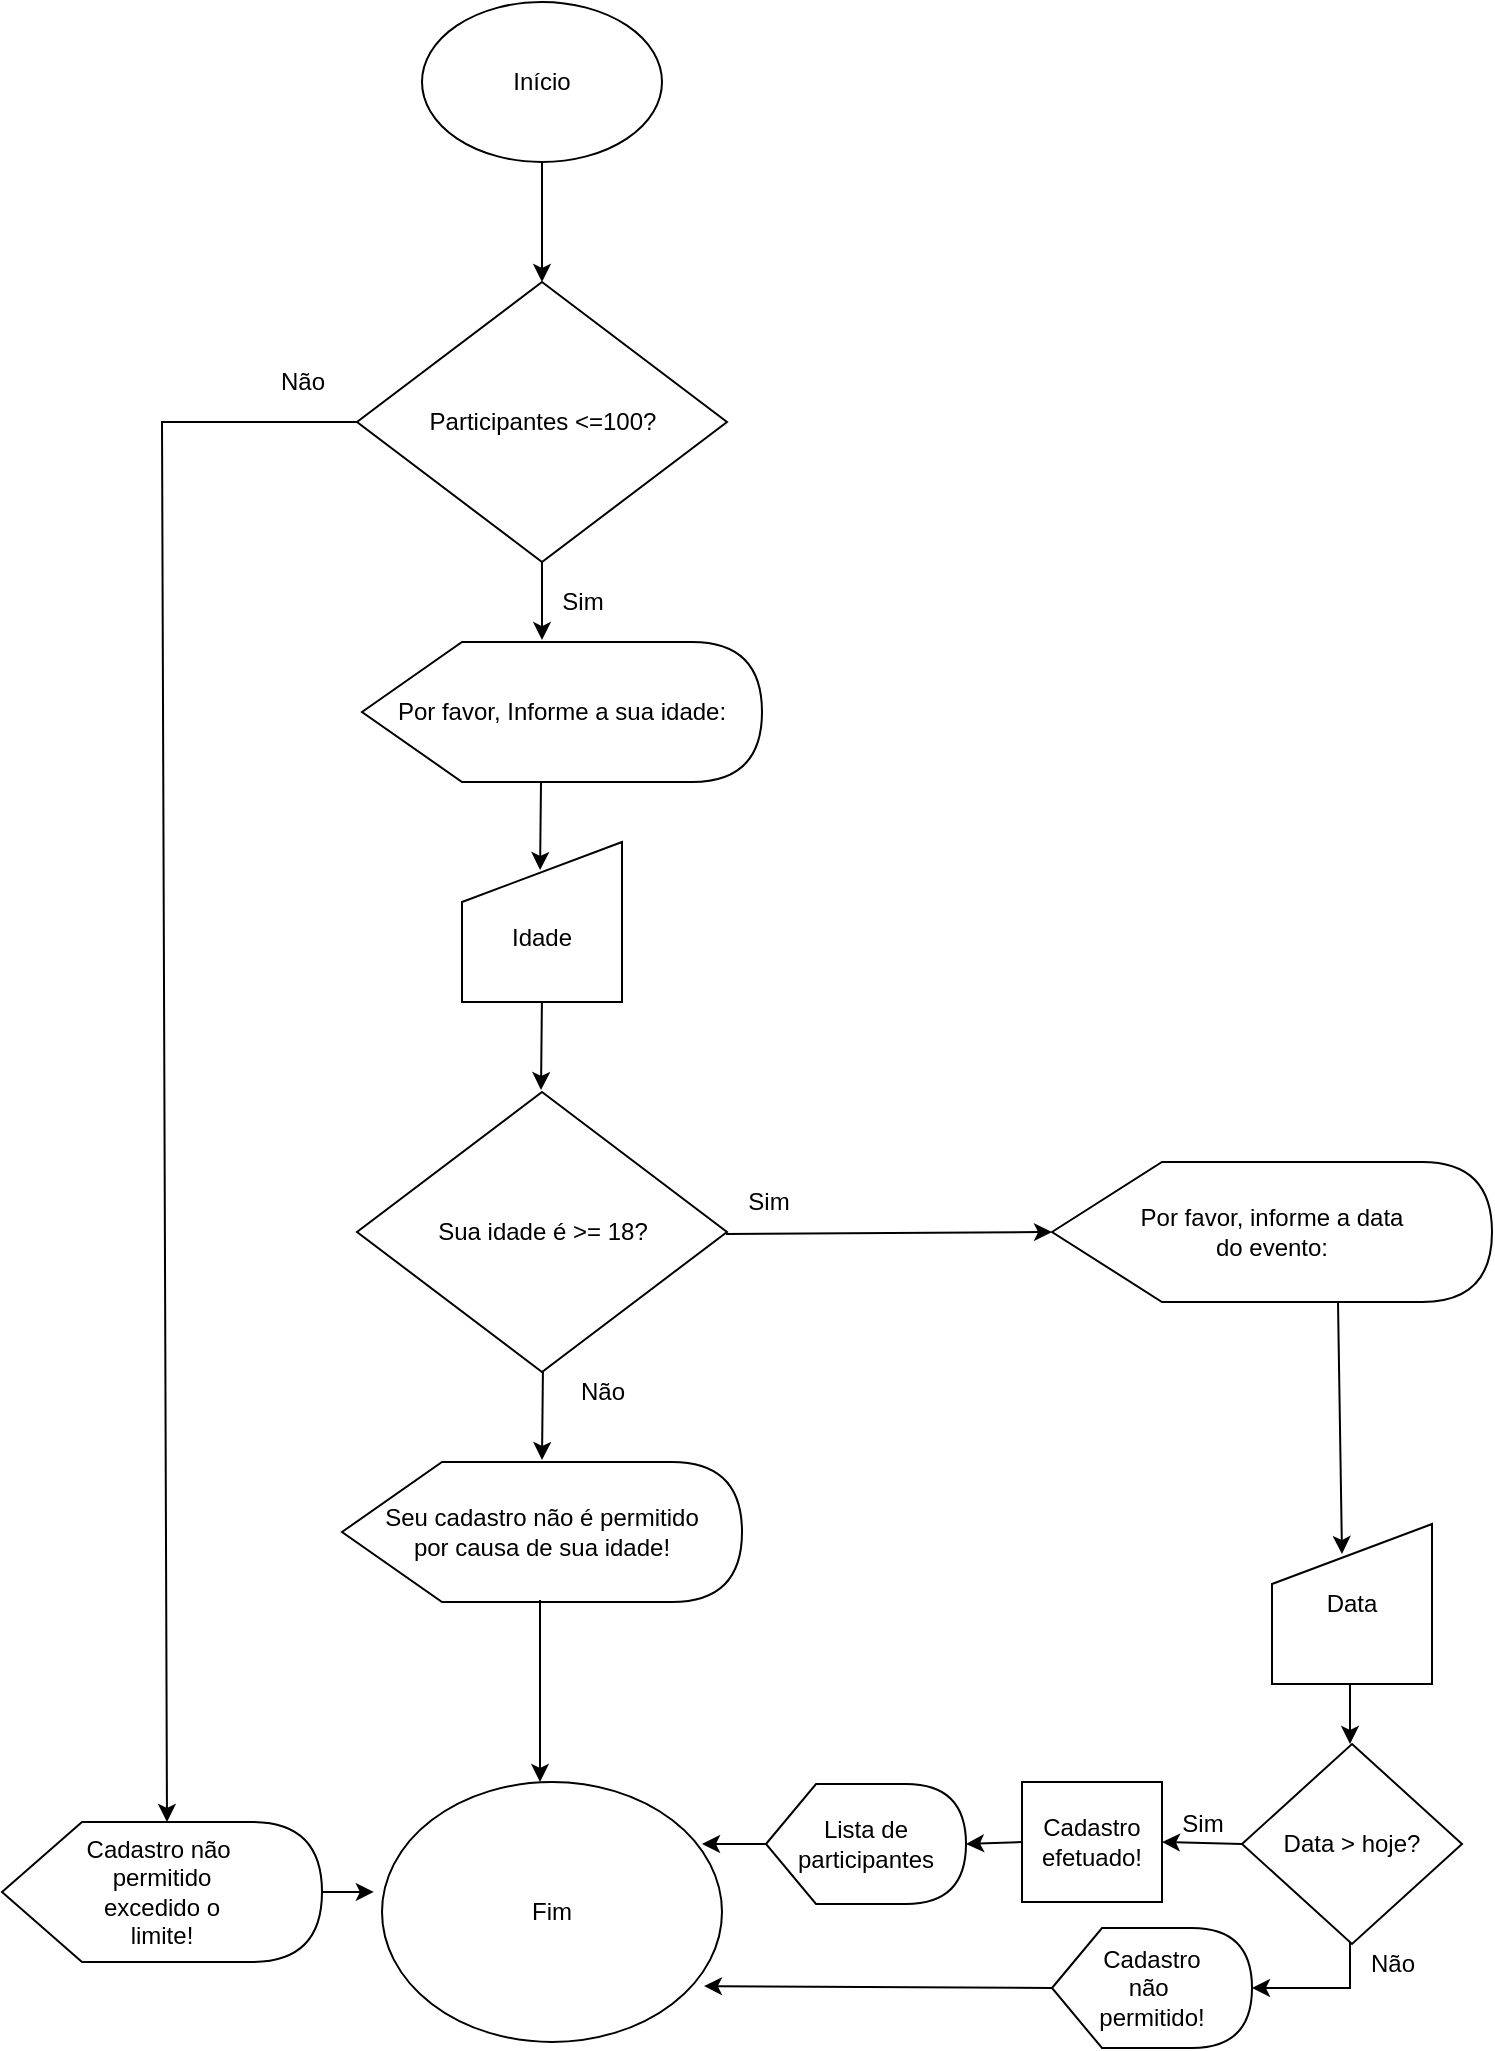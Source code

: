 <mxfile version="16.4.5" type="device"><diagram id="IPQ0VqmJQTqx4kFxxtIC" name="Page-1"><mxGraphModel dx="868" dy="385" grid="1" gridSize="10" guides="1" tooltips="1" connect="1" arrows="1" fold="1" page="1" pageScale="1" pageWidth="827" pageHeight="1169" math="0" shadow="0"><root><mxCell id="0"/><mxCell id="1" parent="0"/><mxCell id="oawOjTKVtABxJHFj_GUp-1" value="&lt;font style=&quot;vertical-align: inherit&quot;&gt;&lt;font style=&quot;vertical-align: inherit&quot;&gt;Início&lt;/font&gt;&lt;/font&gt;" style="ellipse;whiteSpace=wrap;html=1;" parent="1" vertex="1"><mxGeometry x="230" y="60" width="120" height="80" as="geometry"/></mxCell><mxCell id="oawOjTKVtABxJHFj_GUp-2" value="" style="endArrow=classic;html=1;rounded=0;exitX=0.5;exitY=1;exitDx=0;exitDy=0;" parent="1" source="oawOjTKVtABxJHFj_GUp-1" target="oawOjTKVtABxJHFj_GUp-3" edge="1"><mxGeometry width="50" height="50" relative="1" as="geometry"><mxPoint x="500" y="280" as="sourcePoint"/><mxPoint x="290" y="230" as="targetPoint"/></mxGeometry></mxCell><mxCell id="oawOjTKVtABxJHFj_GUp-3" value="&lt;font style=&quot;vertical-align: inherit&quot;&gt;&lt;font style=&quot;vertical-align: inherit&quot;&gt;Participantes &amp;lt;=100?&lt;/font&gt;&lt;/font&gt;" style="rhombus;whiteSpace=wrap;html=1;" parent="1" vertex="1"><mxGeometry x="197.5" y="200" width="185" height="140" as="geometry"/></mxCell><mxCell id="oawOjTKVtABxJHFj_GUp-4" value="&lt;font style=&quot;vertical-align: inherit&quot;&gt;&lt;font style=&quot;vertical-align: inherit&quot;&gt;Por favor, Informe a sua idade:&lt;/font&gt;&lt;/font&gt;" style="shape=display;whiteSpace=wrap;html=1;" parent="1" vertex="1"><mxGeometry x="200" y="380" width="200" height="70" as="geometry"/></mxCell><mxCell id="oawOjTKVtABxJHFj_GUp-5" value="" style="endArrow=classic;html=1;rounded=0;exitX=0.5;exitY=1;exitDx=0;exitDy=0;entryX=0.45;entryY=-0.014;entryDx=0;entryDy=0;entryPerimeter=0;" parent="1" source="oawOjTKVtABxJHFj_GUp-3" target="oawOjTKVtABxJHFj_GUp-4" edge="1"><mxGeometry width="50" height="50" relative="1" as="geometry"><mxPoint x="382.5" y="380" as="sourcePoint"/><mxPoint x="290" y="370" as="targetPoint"/></mxGeometry></mxCell><mxCell id="oawOjTKVtABxJHFj_GUp-6" value="&lt;font style=&quot;vertical-align: inherit&quot;&gt;&lt;font style=&quot;vertical-align: inherit&quot;&gt;&lt;br&gt;Idade&lt;br&gt;&lt;/font&gt;&lt;/font&gt;" style="shape=manualInput;whiteSpace=wrap;html=1;" parent="1" vertex="1"><mxGeometry x="250" y="480" width="80" height="80" as="geometry"/></mxCell><mxCell id="oawOjTKVtABxJHFj_GUp-9" value="" style="endArrow=classic;html=1;rounded=0;exitX=0.5;exitY=1;exitDx=0;exitDy=0;entryX=0.488;entryY=0.175;entryDx=0;entryDy=0;entryPerimeter=0;" parent="1" target="oawOjTKVtABxJHFj_GUp-6" edge="1"><mxGeometry width="50" height="50" relative="1" as="geometry"><mxPoint x="289.5" y="450" as="sourcePoint"/><mxPoint x="289.5" y="489.02" as="targetPoint"/></mxGeometry></mxCell><mxCell id="B3VZB0SDETF6wjb39iE_-1" value="Sua idade é &amp;gt;= 18?" style="rhombus;whiteSpace=wrap;html=1;" vertex="1" parent="1"><mxGeometry x="197.5" y="605" width="185" height="140" as="geometry"/></mxCell><mxCell id="B3VZB0SDETF6wjb39iE_-2" value="" style="endArrow=classic;html=1;rounded=0;exitX=0.5;exitY=1;exitDx=0;exitDy=0;entryX=0.488;entryY=0.175;entryDx=0;entryDy=0;entryPerimeter=0;" edge="1" parent="1"><mxGeometry width="50" height="50" relative="1" as="geometry"><mxPoint x="289.96" y="560" as="sourcePoint"/><mxPoint x="289.5" y="604" as="targetPoint"/></mxGeometry></mxCell><mxCell id="B3VZB0SDETF6wjb39iE_-3" value="Sim" style="text;html=1;resizable=0;autosize=1;align=center;verticalAlign=middle;points=[];fillColor=none;strokeColor=none;rounded=0;" vertex="1" parent="1"><mxGeometry x="382.5" y="650" width="40" height="20" as="geometry"/></mxCell><mxCell id="B3VZB0SDETF6wjb39iE_-4" value="Não" style="text;html=1;resizable=0;autosize=1;align=center;verticalAlign=middle;points=[];fillColor=none;strokeColor=none;rounded=0;" vertex="1" parent="1"><mxGeometry x="150" y="240" width="40" height="20" as="geometry"/></mxCell><mxCell id="B3VZB0SDETF6wjb39iE_-5" value="Sim" style="text;html=1;resizable=0;autosize=1;align=center;verticalAlign=middle;points=[];fillColor=none;strokeColor=none;rounded=0;" vertex="1" parent="1"><mxGeometry x="290" y="350" width="40" height="20" as="geometry"/></mxCell><mxCell id="B3VZB0SDETF6wjb39iE_-6" value="Não" style="text;html=1;resizable=0;autosize=1;align=center;verticalAlign=middle;points=[];fillColor=none;strokeColor=none;rounded=0;" vertex="1" parent="1"><mxGeometry x="300" y="745" width="40" height="20" as="geometry"/></mxCell><mxCell id="B3VZB0SDETF6wjb39iE_-7" value="Seu cadastro não é permitido&lt;br&gt;por causa de sua idade!" style="shape=display;whiteSpace=wrap;html=1;" vertex="1" parent="1"><mxGeometry x="190" y="790" width="200" height="70" as="geometry"/></mxCell><mxCell id="B3VZB0SDETF6wjb39iE_-8" value="" style="endArrow=classic;html=1;rounded=0;exitX=0.5;exitY=1;exitDx=0;exitDy=0;entryX=0.488;entryY=0.175;entryDx=0;entryDy=0;entryPerimeter=0;" edge="1" parent="1"><mxGeometry width="50" height="50" relative="1" as="geometry"><mxPoint x="290.46" y="745" as="sourcePoint"/><mxPoint x="290" y="789" as="targetPoint"/></mxGeometry></mxCell><mxCell id="B3VZB0SDETF6wjb39iE_-10" value="&lt;font style=&quot;vertical-align: inherit&quot;&gt;&lt;font style=&quot;vertical-align: inherit&quot;&gt;Fim&lt;/font&gt;&lt;/font&gt;" style="ellipse;whiteSpace=wrap;html=1;" vertex="1" parent="1"><mxGeometry x="210" y="950" width="170" height="130" as="geometry"/></mxCell><mxCell id="B3VZB0SDETF6wjb39iE_-14" value="" style="endArrow=classic;html=1;rounded=0;exitX=0.495;exitY=0.986;exitDx=0;exitDy=0;exitPerimeter=0;" edge="1" parent="1" source="B3VZB0SDETF6wjb39iE_-7"><mxGeometry width="50" height="50" relative="1" as="geometry"><mxPoint x="289.46" y="866" as="sourcePoint"/><mxPoint x="289" y="950" as="targetPoint"/></mxGeometry></mxCell><mxCell id="B3VZB0SDETF6wjb39iE_-15" value="Por favor, informe a data&lt;br&gt;do evento:" style="shape=display;whiteSpace=wrap;html=1;" vertex="1" parent="1"><mxGeometry x="545" y="640" width="220" height="70" as="geometry"/></mxCell><mxCell id="B3VZB0SDETF6wjb39iE_-17" value="" style="endArrow=classic;html=1;rounded=0;exitX=-0.012;exitY=1.3;exitDx=0;exitDy=0;entryX=0;entryY=0.5;entryDx=0;entryDy=0;entryPerimeter=0;exitPerimeter=0;" edge="1" parent="1" source="B3VZB0SDETF6wjb39iE_-3" target="B3VZB0SDETF6wjb39iE_-15"><mxGeometry width="50" height="50" relative="1" as="geometry"><mxPoint x="410.46" y="670" as="sourcePoint"/><mxPoint x="410" y="714" as="targetPoint"/></mxGeometry></mxCell><mxCell id="B3VZB0SDETF6wjb39iE_-18" value="&lt;font style=&quot;vertical-align: inherit&quot;&gt;&lt;font style=&quot;vertical-align: inherit&quot;&gt;Data&lt;br&gt;&lt;/font&gt;&lt;/font&gt;" style="shape=manualInput;whiteSpace=wrap;html=1;" vertex="1" parent="1"><mxGeometry x="655" y="821" width="80" height="80" as="geometry"/></mxCell><mxCell id="B3VZB0SDETF6wjb39iE_-19" value="" style="endArrow=classic;html=1;rounded=0;exitX=0.65;exitY=1;exitDx=0;exitDy=0;exitPerimeter=0;" edge="1" parent="1" source="B3VZB0SDETF6wjb39iE_-15"><mxGeometry width="50" height="50" relative="1" as="geometry"><mxPoint x="690" y="781" as="sourcePoint"/><mxPoint x="690" y="836" as="targetPoint"/></mxGeometry></mxCell><mxCell id="B3VZB0SDETF6wjb39iE_-20" value="Data &amp;gt; hoje?" style="rhombus;whiteSpace=wrap;html=1;" vertex="1" parent="1"><mxGeometry x="640" y="931" width="110" height="100" as="geometry"/></mxCell><mxCell id="B3VZB0SDETF6wjb39iE_-21" value="Sim" style="text;html=1;resizable=0;autosize=1;align=center;verticalAlign=middle;points=[];fillColor=none;strokeColor=none;rounded=0;" vertex="1" parent="1"><mxGeometry x="600" y="961" width="40" height="20" as="geometry"/></mxCell><mxCell id="B3VZB0SDETF6wjb39iE_-22" value="Não" style="text;html=1;resizable=0;autosize=1;align=center;verticalAlign=middle;points=[];fillColor=none;strokeColor=none;rounded=0;" vertex="1" parent="1"><mxGeometry x="695" y="1031" width="40" height="20" as="geometry"/></mxCell><mxCell id="B3VZB0SDETF6wjb39iE_-23" value="" style="endArrow=classic;html=1;rounded=0;entryX=1;entryY=0.5;entryDx=0;entryDy=0;entryPerimeter=0;" edge="1" parent="1" target="B3VZB0SDETF6wjb39iE_-25"><mxGeometry width="50" height="50" relative="1" as="geometry"><mxPoint x="694" y="1030" as="sourcePoint"/><mxPoint x="655" y="1053" as="targetPoint"/><Array as="points"><mxPoint x="694" y="1053"/></Array></mxGeometry></mxCell><mxCell id="B3VZB0SDETF6wjb39iE_-24" value="" style="endArrow=classic;html=1;rounded=0;exitX=0;exitY=0;exitDx=95;exitDy=70;exitPerimeter=0;" edge="1" parent="1"><mxGeometry width="50" height="50" relative="1" as="geometry"><mxPoint x="694" y="901" as="sourcePoint"/><mxPoint x="694" y="931" as="targetPoint"/></mxGeometry></mxCell><mxCell id="B3VZB0SDETF6wjb39iE_-25" value="Cadastro&lt;br&gt;não&amp;nbsp;&lt;br&gt;permitido!" style="shape=display;whiteSpace=wrap;html=1;" vertex="1" parent="1"><mxGeometry x="545" y="1023" width="100" height="60" as="geometry"/></mxCell><mxCell id="B3VZB0SDETF6wjb39iE_-27" value="" style="endArrow=classic;html=1;rounded=0;exitX=0;exitY=0.5;exitDx=0;exitDy=0;exitPerimeter=0;entryX=0.947;entryY=0.785;entryDx=0;entryDy=0;entryPerimeter=0;" edge="1" parent="1" source="B3VZB0SDETF6wjb39iE_-25" target="B3VZB0SDETF6wjb39iE_-10"><mxGeometry width="50" height="50" relative="1" as="geometry"><mxPoint x="505" y="1033" as="sourcePoint"/><mxPoint x="380" y="1052" as="targetPoint"/></mxGeometry></mxCell><mxCell id="B3VZB0SDETF6wjb39iE_-28" value="" style="endArrow=classic;html=1;rounded=0;exitX=0;exitY=0.5;exitDx=0;exitDy=0;entryX=1;entryY=0.5;entryDx=0;entryDy=0;" edge="1" parent="1" source="B3VZB0SDETF6wjb39iE_-20" target="B3VZB0SDETF6wjb39iE_-30"><mxGeometry width="50" height="50" relative="1" as="geometry"><mxPoint x="685" y="1011" as="sourcePoint"/><mxPoint x="735" y="961" as="targetPoint"/></mxGeometry></mxCell><mxCell id="B3VZB0SDETF6wjb39iE_-30" value="Cadastro&lt;br&gt;efetuado!" style="rounded=0;whiteSpace=wrap;html=1;" vertex="1" parent="1"><mxGeometry x="530" y="950" width="70" height="60" as="geometry"/></mxCell><mxCell id="B3VZB0SDETF6wjb39iE_-33" value="Lista de&lt;br&gt;participantes" style="shape=display;whiteSpace=wrap;html=1;" vertex="1" parent="1"><mxGeometry x="402" y="951" width="100" height="60" as="geometry"/></mxCell><mxCell id="B3VZB0SDETF6wjb39iE_-34" value="" style="endArrow=classic;html=1;rounded=0;exitX=0;exitY=0.5;exitDx=0;exitDy=0;entryX=1;entryY=0.5;entryDx=0;entryDy=0;entryPerimeter=0;" edge="1" parent="1" source="B3VZB0SDETF6wjb39iE_-30" target="B3VZB0SDETF6wjb39iE_-33"><mxGeometry width="50" height="50" relative="1" as="geometry"><mxPoint x="650" y="991" as="sourcePoint"/><mxPoint x="613" y="991" as="targetPoint"/></mxGeometry></mxCell><mxCell id="B3VZB0SDETF6wjb39iE_-35" value="" style="endArrow=classic;html=1;rounded=0;exitX=0;exitY=0.5;exitDx=0;exitDy=0;exitPerimeter=0;" edge="1" parent="1" source="B3VZB0SDETF6wjb39iE_-33"><mxGeometry width="50" height="50" relative="1" as="geometry"><mxPoint x="540" y="990" as="sourcePoint"/><mxPoint x="370" y="981" as="targetPoint"/></mxGeometry></mxCell><mxCell id="B3VZB0SDETF6wjb39iE_-36" value="" style="endArrow=classic;html=1;rounded=0;exitX=0;exitY=0.5;exitDx=0;exitDy=0;entryX=0;entryY=0;entryDx=82.5;entryDy=0;entryPerimeter=0;" edge="1" parent="1" source="oawOjTKVtABxJHFj_GUp-3" target="B3VZB0SDETF6wjb39iE_-37"><mxGeometry width="50" height="50" relative="1" as="geometry"><mxPoint x="130" y="340" as="sourcePoint"/><mxPoint x="100" y="730" as="targetPoint"/><Array as="points"><mxPoint x="100" y="270"/></Array></mxGeometry></mxCell><mxCell id="B3VZB0SDETF6wjb39iE_-37" value="Cadastro não&amp;nbsp;&lt;br&gt;permitido&lt;br&gt;excedido o&lt;br&gt;limite!" style="shape=display;whiteSpace=wrap;html=1;" vertex="1" parent="1"><mxGeometry x="20" y="970" width="160" height="70" as="geometry"/></mxCell><mxCell id="B3VZB0SDETF6wjb39iE_-38" value="" style="endArrow=classic;html=1;rounded=0;exitX=1;exitY=0.5;exitDx=0;exitDy=0;exitPerimeter=0;entryX=-0.024;entryY=0.423;entryDx=0;entryDy=0;entryPerimeter=0;" edge="1" parent="1" source="B3VZB0SDETF6wjb39iE_-37" target="B3VZB0SDETF6wjb39iE_-10"><mxGeometry width="50" height="50" relative="1" as="geometry"><mxPoint x="380" y="980" as="sourcePoint"/><mxPoint x="430" y="930" as="targetPoint"/></mxGeometry></mxCell></root></mxGraphModel></diagram></mxfile>